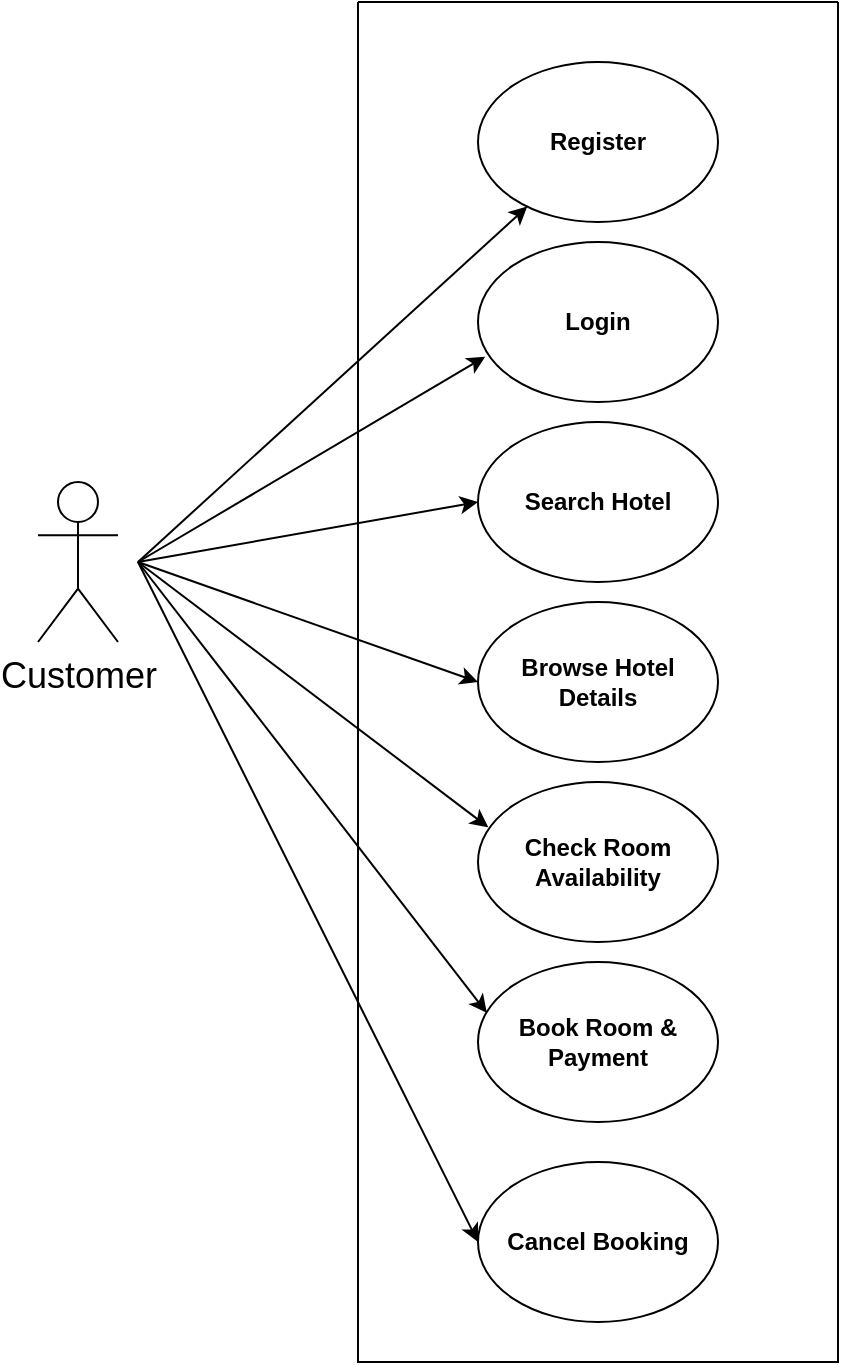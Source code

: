 <mxfile version="16.6.3" type="device"><diagram id="C5RBs43oDa-KdzZeNtuy" name="Page-1"><mxGraphModel dx="1038" dy="547" grid="1" gridSize="10" guides="1" tooltips="1" connect="1" arrows="1" fold="1" page="1" pageScale="1" pageWidth="827" pageHeight="1169" math="0" shadow="0"><root><mxCell id="WIyWlLk6GJQsqaUBKTNV-0"/><mxCell id="WIyWlLk6GJQsqaUBKTNV-1" parent="WIyWlLk6GJQsqaUBKTNV-0"/><mxCell id="M7hi1cUqNaDwTtjr3uwd-2" value="&lt;b&gt;Register&lt;/b&gt;" style="ellipse;whiteSpace=wrap;html=1;" parent="WIyWlLk6GJQsqaUBKTNV-1" vertex="1"><mxGeometry x="420" y="150" width="120" height="80" as="geometry"/></mxCell><mxCell id="M7hi1cUqNaDwTtjr3uwd-3" value="&lt;b&gt;Search Hotel&lt;/b&gt;" style="ellipse;whiteSpace=wrap;html=1;" parent="WIyWlLk6GJQsqaUBKTNV-1" vertex="1"><mxGeometry x="420" y="330" width="120" height="80" as="geometry"/></mxCell><mxCell id="M7hi1cUqNaDwTtjr3uwd-4" value="&lt;b&gt;Login&lt;/b&gt;" style="ellipse;whiteSpace=wrap;html=1;" parent="WIyWlLk6GJQsqaUBKTNV-1" vertex="1"><mxGeometry x="420" y="240" width="120" height="80" as="geometry"/></mxCell><mxCell id="M7hi1cUqNaDwTtjr3uwd-6" value="&lt;b&gt;Book Room &amp;amp; Payment&lt;/b&gt;" style="ellipse;whiteSpace=wrap;html=1;" parent="WIyWlLk6GJQsqaUBKTNV-1" vertex="1"><mxGeometry x="420" y="600" width="120" height="80" as="geometry"/></mxCell><mxCell id="M7hi1cUqNaDwTtjr3uwd-7" value="&lt;b&gt;Check Room Availability&lt;/b&gt;" style="ellipse;whiteSpace=wrap;html=1;" parent="WIyWlLk6GJQsqaUBKTNV-1" vertex="1"><mxGeometry x="420" y="510" width="120" height="80" as="geometry"/></mxCell><mxCell id="M7hi1cUqNaDwTtjr3uwd-8" value="Customer" style="shape=umlActor;verticalLabelPosition=bottom;verticalAlign=top;html=1;outlineConnect=0;fontSize=18;" parent="WIyWlLk6GJQsqaUBKTNV-1" vertex="1"><mxGeometry x="200" y="360" width="40" height="80" as="geometry"/></mxCell><mxCell id="M7hi1cUqNaDwTtjr3uwd-12" value="" style="endArrow=classic;html=1;rounded=0;fontSize=18;" parent="WIyWlLk6GJQsqaUBKTNV-1" target="M7hi1cUqNaDwTtjr3uwd-2" edge="1"><mxGeometry width="50" height="50" relative="1" as="geometry"><mxPoint x="250" y="400" as="sourcePoint"/><mxPoint x="360" y="350" as="targetPoint"/></mxGeometry></mxCell><mxCell id="M7hi1cUqNaDwTtjr3uwd-13" value="" style="endArrow=classic;html=1;rounded=0;fontSize=18;entryX=0.03;entryY=0.717;entryDx=0;entryDy=0;entryPerimeter=0;" parent="WIyWlLk6GJQsqaUBKTNV-1" target="M7hi1cUqNaDwTtjr3uwd-4" edge="1"><mxGeometry width="50" height="50" relative="1" as="geometry"><mxPoint x="250" y="400" as="sourcePoint"/><mxPoint x="454.618" y="232.305" as="targetPoint"/></mxGeometry></mxCell><mxCell id="M7hi1cUqNaDwTtjr3uwd-14" value="" style="endArrow=classic;html=1;rounded=0;fontSize=18;entryX=0;entryY=0.5;entryDx=0;entryDy=0;" parent="WIyWlLk6GJQsqaUBKTNV-1" target="M7hi1cUqNaDwTtjr3uwd-3" edge="1"><mxGeometry width="50" height="50" relative="1" as="geometry"><mxPoint x="250" y="400" as="sourcePoint"/><mxPoint x="433.6" y="307.36" as="targetPoint"/></mxGeometry></mxCell><mxCell id="M7hi1cUqNaDwTtjr3uwd-15" value="" style="endArrow=classic;html=1;rounded=0;fontSize=18;entryX=0;entryY=0.5;entryDx=0;entryDy=0;" parent="WIyWlLk6GJQsqaUBKTNV-1" target="M7hi1cUqNaDwTtjr3uwd-5" edge="1"><mxGeometry width="50" height="50" relative="1" as="geometry"><mxPoint x="250" y="400" as="sourcePoint"/><mxPoint x="443.6" y="317.36" as="targetPoint"/></mxGeometry></mxCell><mxCell id="M7hi1cUqNaDwTtjr3uwd-16" value="" style="endArrow=classic;html=1;rounded=0;fontSize=18;entryX=0.043;entryY=0.283;entryDx=0;entryDy=0;entryPerimeter=0;" parent="WIyWlLk6GJQsqaUBKTNV-1" target="M7hi1cUqNaDwTtjr3uwd-7" edge="1"><mxGeometry width="50" height="50" relative="1" as="geometry"><mxPoint x="250" y="400" as="sourcePoint"/><mxPoint x="430" y="470" as="targetPoint"/></mxGeometry></mxCell><mxCell id="M7hi1cUqNaDwTtjr3uwd-17" value="" style="endArrow=classic;html=1;rounded=0;fontSize=18;entryX=0.037;entryY=0.318;entryDx=0;entryDy=0;entryPerimeter=0;" parent="WIyWlLk6GJQsqaUBKTNV-1" target="M7hi1cUqNaDwTtjr3uwd-6" edge="1"><mxGeometry width="50" height="50" relative="1" as="geometry"><mxPoint x="250" y="400" as="sourcePoint"/><mxPoint x="440" y="480" as="targetPoint"/></mxGeometry></mxCell><mxCell id="M7hi1cUqNaDwTtjr3uwd-18" value="" style="swimlane;startSize=0;fontSize=18;" parent="WIyWlLk6GJQsqaUBKTNV-1" vertex="1"><mxGeometry x="360" y="120" width="240" height="680" as="geometry"/></mxCell><mxCell id="M7hi1cUqNaDwTtjr3uwd-5" value="&lt;b&gt;Browse Hotel Details&lt;/b&gt;" style="ellipse;whiteSpace=wrap;html=1;" parent="M7hi1cUqNaDwTtjr3uwd-18" vertex="1"><mxGeometry x="60" y="300" width="120" height="80" as="geometry"/></mxCell><mxCell id="-GDHj1b06OH6aCTnxujb-1" value="&lt;b&gt;Cancel Booking&lt;/b&gt;" style="ellipse;whiteSpace=wrap;html=1;" vertex="1" parent="M7hi1cUqNaDwTtjr3uwd-18"><mxGeometry x="60" y="580" width="120" height="80" as="geometry"/></mxCell><mxCell id="-GDHj1b06OH6aCTnxujb-2" value="" style="endArrow=classic;html=1;rounded=0;entryX=0;entryY=0.5;entryDx=0;entryDy=0;" edge="1" parent="WIyWlLk6GJQsqaUBKTNV-1" target="-GDHj1b06OH6aCTnxujb-1"><mxGeometry width="50" height="50" relative="1" as="geometry"><mxPoint x="250" y="400" as="sourcePoint"/><mxPoint x="440" y="530" as="targetPoint"/></mxGeometry></mxCell></root></mxGraphModel></diagram></mxfile>